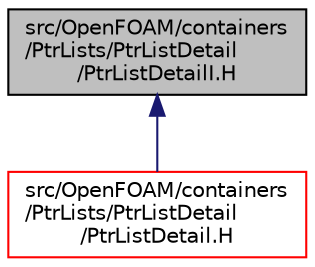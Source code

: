 digraph "src/OpenFOAM/containers/PtrLists/PtrListDetail/PtrListDetailI.H"
{
  bgcolor="transparent";
  edge [fontname="Helvetica",fontsize="10",labelfontname="Helvetica",labelfontsize="10"];
  node [fontname="Helvetica",fontsize="10",shape=record];
  Node1 [label="src/OpenFOAM/containers\l/PtrLists/PtrListDetail\l/PtrListDetailI.H",height=0.2,width=0.4,color="black", fillcolor="grey75", style="filled" fontcolor="black"];
  Node1 -> Node2 [dir="back",color="midnightblue",fontsize="10",style="solid",fontname="Helvetica"];
  Node2 [label="src/OpenFOAM/containers\l/PtrLists/PtrListDetail\l/PtrListDetail.H",height=0.2,width=0.4,color="red",URL="$PtrListDetail_8H.html"];
}

